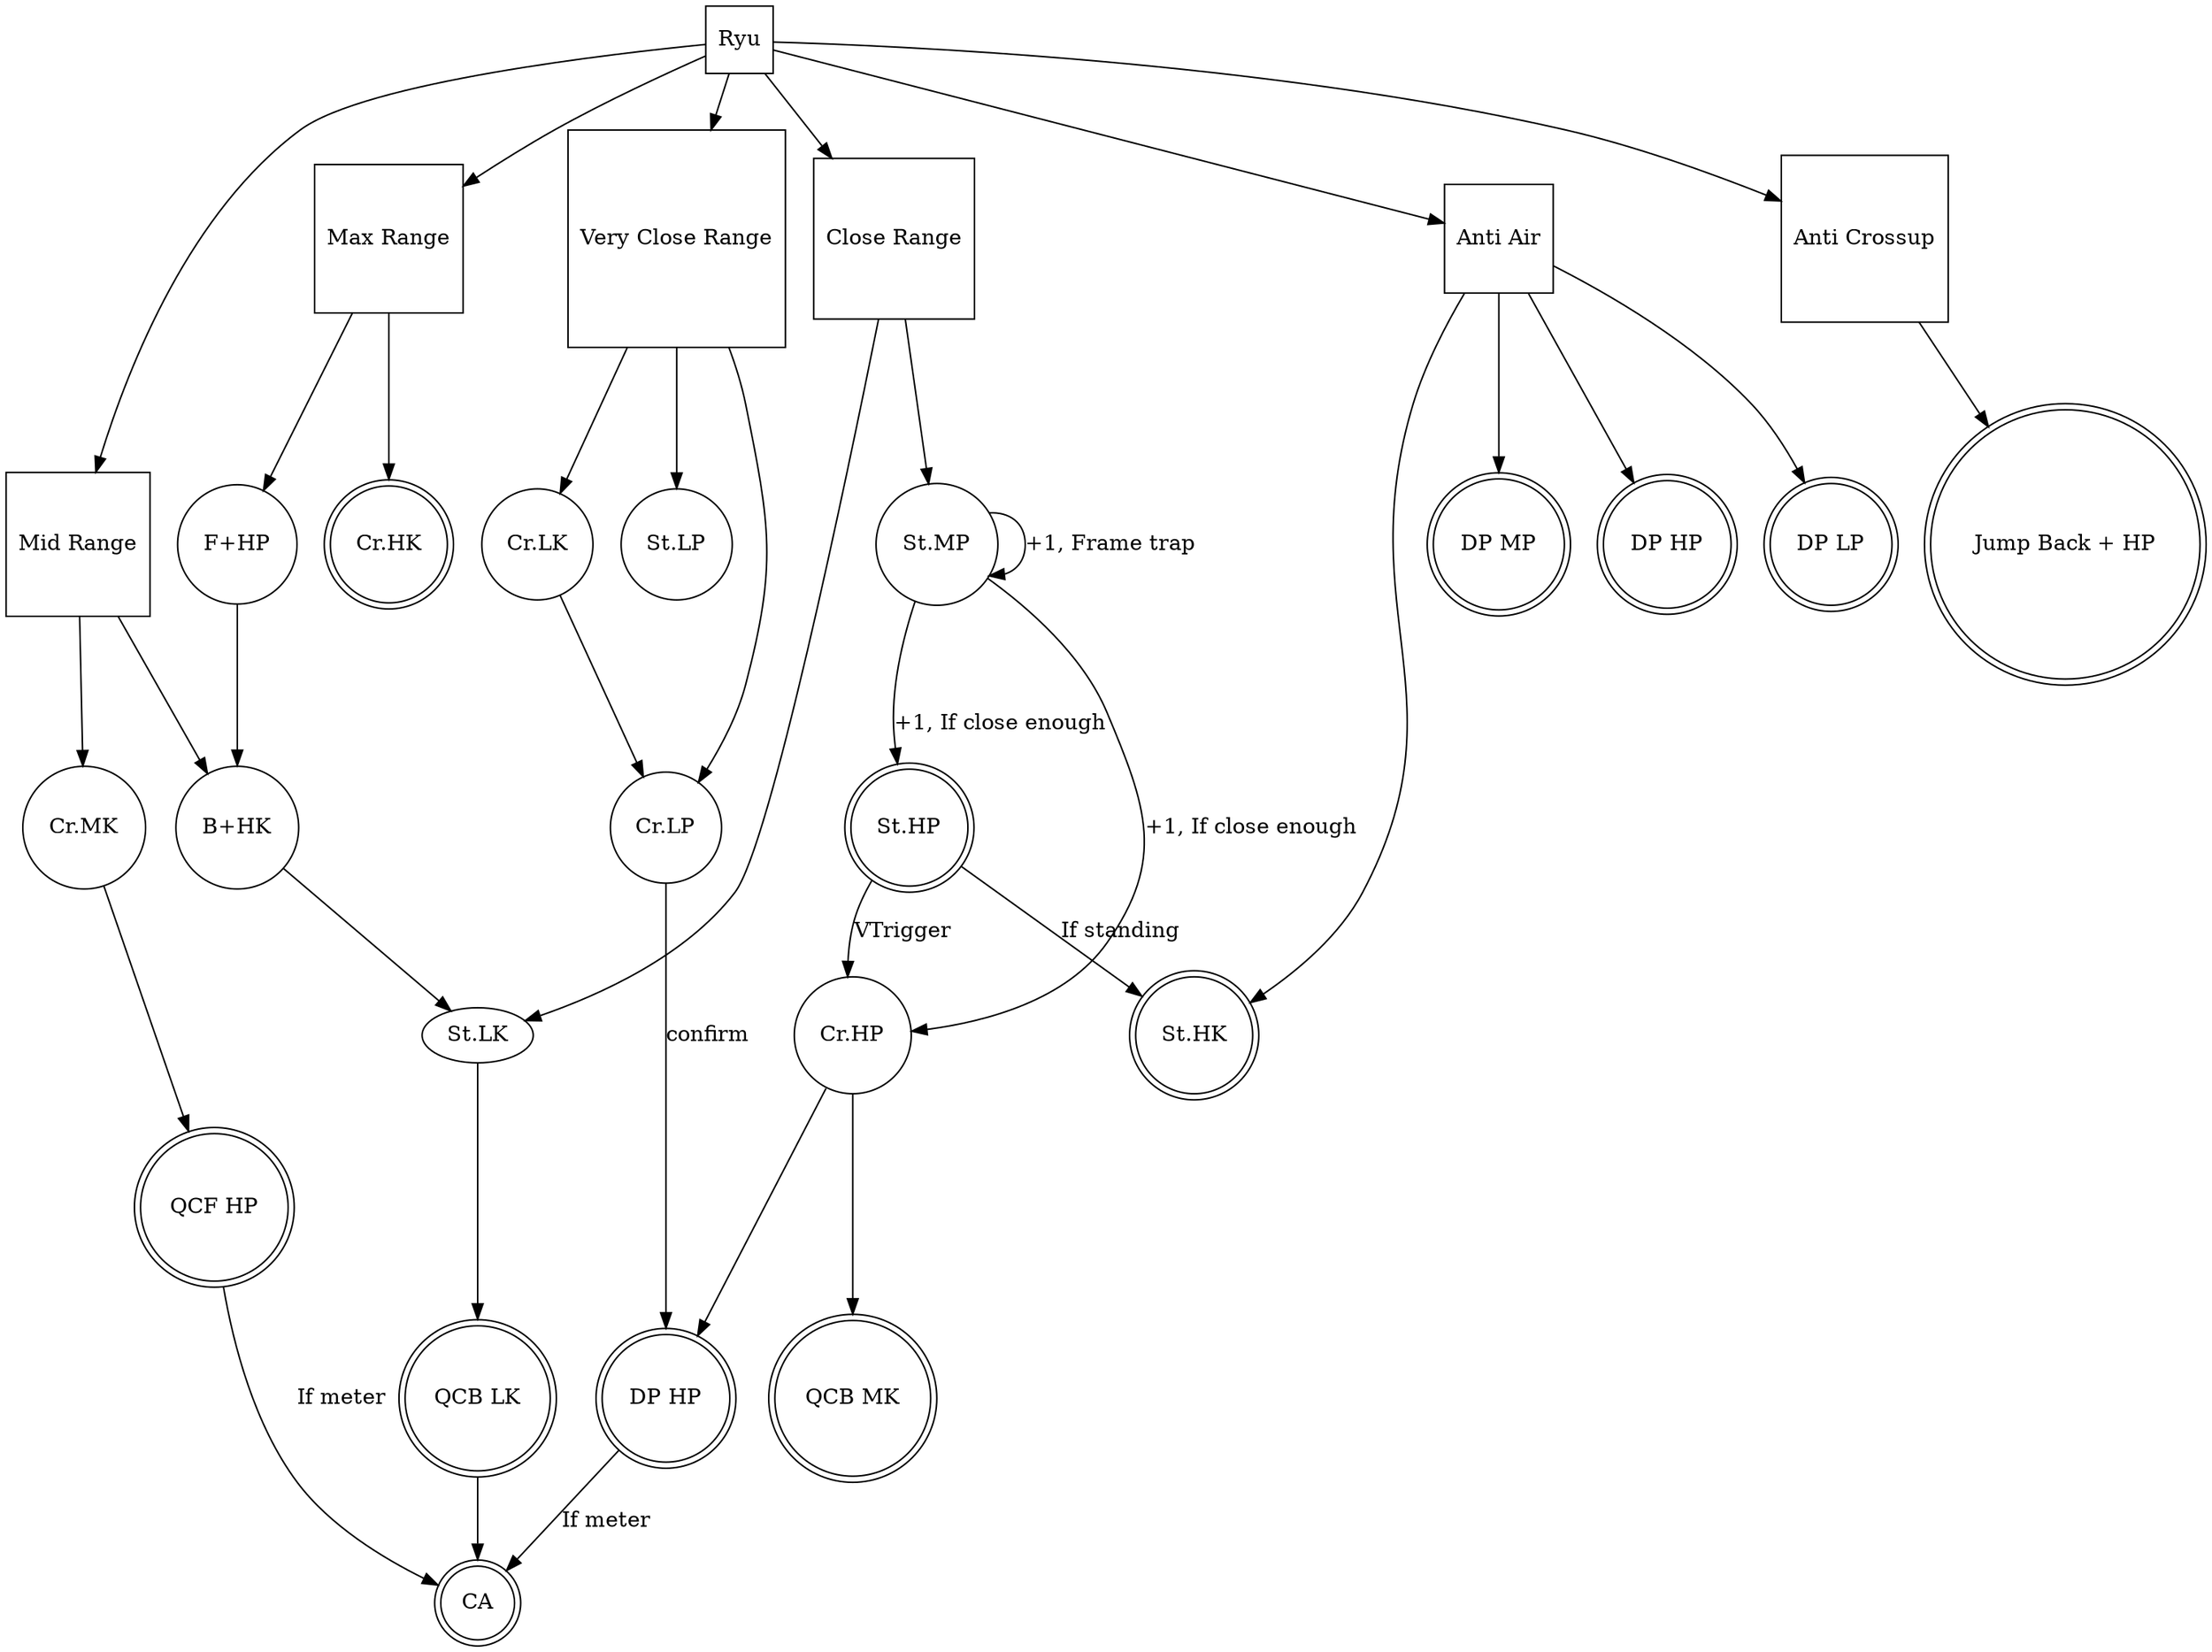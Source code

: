 digraph dfa {
  "Ryu" [shape=square]
  "Very Close Range" [shape=square]
  "Close Range" [shape=square]
  "Mid Range" [shape=square]
  "Max Range" [shape=square]
  "Anti Air" [shape=square]
  "Anti Crossup" [shape=square]
  "St.LP" [shape=circle]
  "St.MP" [shape=circle]
  "St.HP" [shape=doublecircle]
  //"St.LK" [shape=circle]
  //"St.MK" [shape=circle]
  "St.HK" [shape=doublecircle]
  "Cr.LP" [shape=circle]
  //"Cr.MP" [shape=circle]
  "Cr.HP" [shape=circle]
  "Cr.LK" [shape=circle]
  "Cr.MK" [shape=circle]
  "Cr.HK" [shape=doublecircle]
  "B+HK" [shape=circle]
  "F+HP" [shape=circle]
  //"QCF LP" [shape=doublecircle]
  //"QCF MP" [shape=doublecircle]
  "QCF HP" [shape=doublecircle]
  "QCB LK" [shape=doublecircle]
  "QCB MK" [shape=doublecircle]
  //"QCB HK" [shape=doublecircle]
  "DP LP" [shape=doublecircle]
  "DP MP" [shape=doublecircle]
  dphpcombo [label = "DP HP", shape=doublecircle]
  dphpantiair [label = "DP HP",shape=doublecircle]
  "CA" [shape=doublecircle]
  "Jump Back + HP"  [shape=doublecircle]
  "Anti Air" -> dphpantiair
  "Anti Air" -> "DP LP"
  "Anti Air" -> "DP MP"
  "Anti Air" -> "St.HK"
  "Anti Crossup" -> "Jump Back + HP"
  "B+HK" -> "St.LK" 
  "Close Range" -> "St.LK"
  "Close Range" -> "St.MP"
  "Cr.HP" -> dphpcombo
  "Cr.HP" -> "QCB MK"
  "Cr.LK" -> "Cr.LP"
  "Cr.LP" -> dphpcombo [label="confirm"]
  "Cr.MK" -> "QCF HP"
  dphpcombo -> "CA" [label="If meter"]
  "F+HP" -> "B+HK" 
  "Max Range" -> "Cr.HK"
  "Max Range" -> "F+HP"
  "Mid Range" -> "B+HK"
  "Mid Range" -> "Cr.MK"
  "QCB LK" -> "CA"
  "QCF HP" -> "CA" [label="If meter"]
  "Ryu" -> "Anti Air"
  "Ryu" -> "Anti Crossup"
  "Ryu" -> "Close Range"
  "Ryu" -> "Max Range"
  "Ryu" -> "Mid Range"
  "Ryu" -> "Very Close Range"
  "St.HP" -> "Cr.HP" [label="VTrigger"]
  "St.HP" -> "St.HK" [label="If standing"]
  "St.LK" -> "QCB LK"
  "St.MP" -> "Cr.HP" [label="+1, If close enough"]
  "St.MP" -> "St.HP" [label="+1, If close enough"]
  "St.MP" -> "St.MP" [label="+1, Frame trap"]
  "Very Close Range" -> "Cr.LP"
  "Very Close Range" -> "Cr.LK"
  "Very Close Range" -> "St.LP"

}
